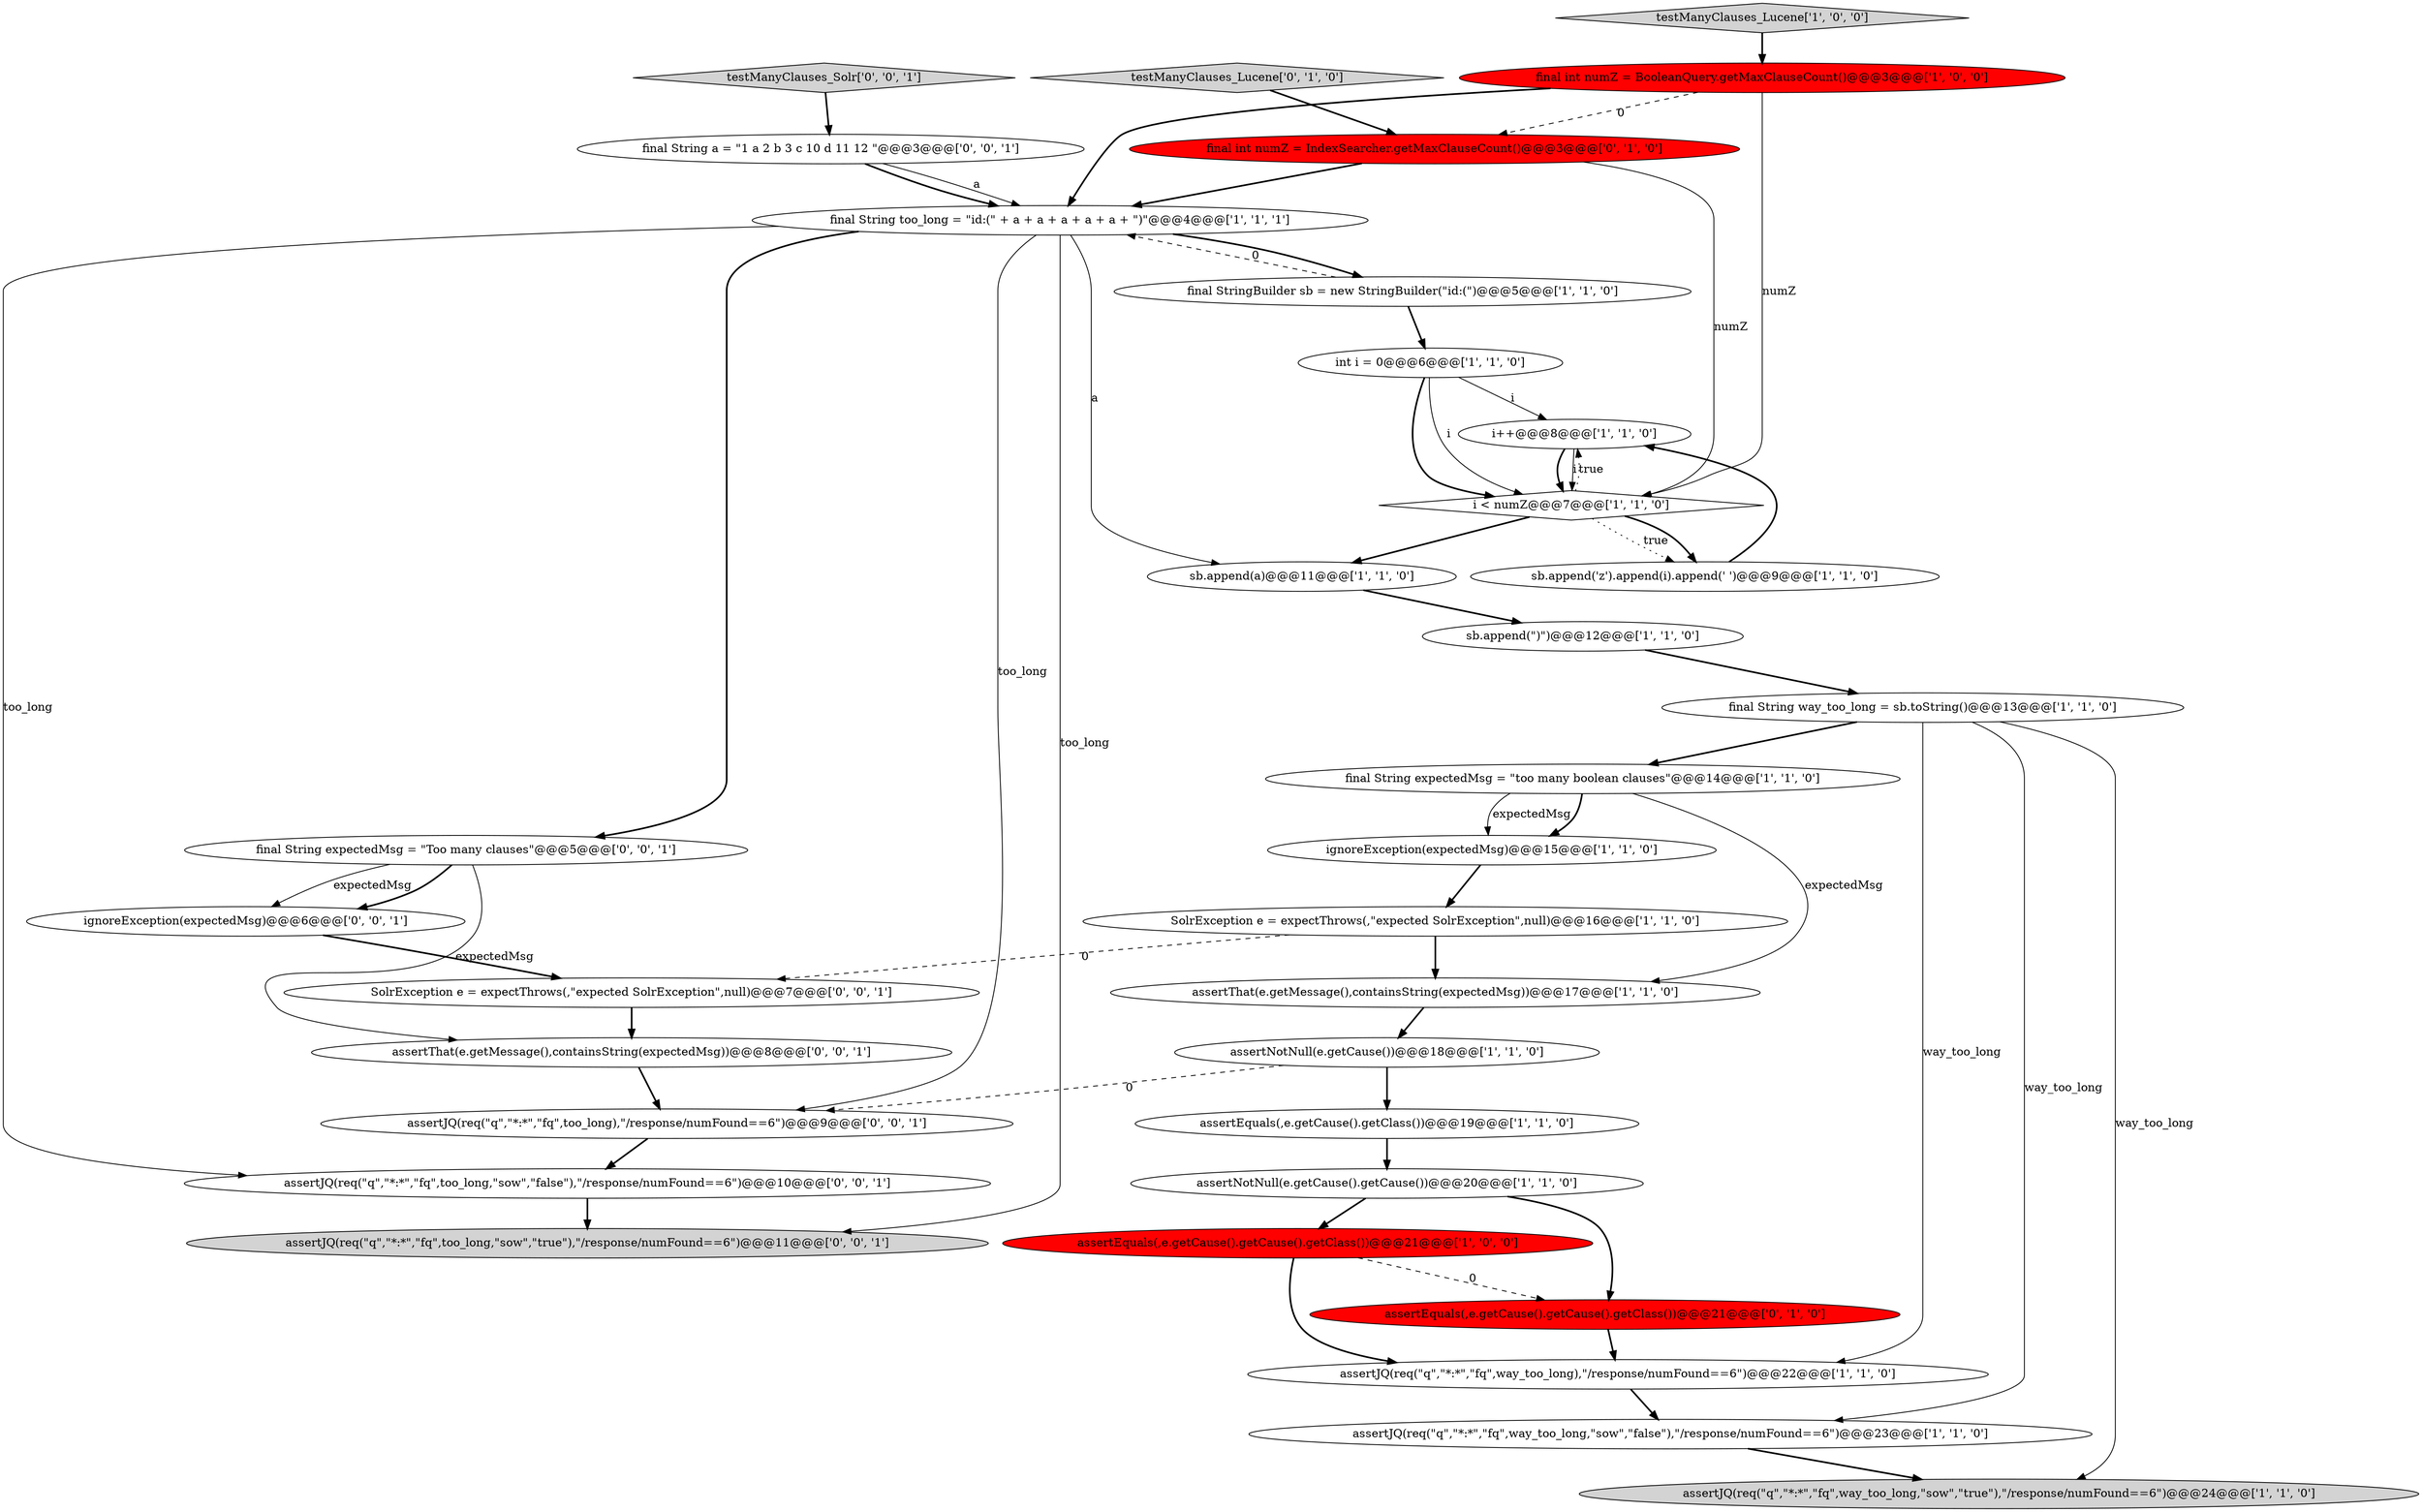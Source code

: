 digraph {
28 [style = filled, label = "ignoreException(expectedMsg)@@@6@@@['0', '0', '1']", fillcolor = white, shape = ellipse image = "AAA0AAABBB3BBB"];
0 [style = filled, label = "i++@@@8@@@['1', '1', '0']", fillcolor = white, shape = ellipse image = "AAA0AAABBB1BBB"];
3 [style = filled, label = "assertNotNull(e.getCause())@@@18@@@['1', '1', '0']", fillcolor = white, shape = ellipse image = "AAA0AAABBB1BBB"];
22 [style = filled, label = "testManyClauses_Lucene['0', '1', '0']", fillcolor = lightgray, shape = diamond image = "AAA0AAABBB2BBB"];
32 [style = filled, label = "assertJQ(req(\"q\",\"*:*\",\"fq\",too_long,\"sow\",\"true\"),\"/response/numFound==6\")@@@11@@@['0', '0', '1']", fillcolor = lightgray, shape = ellipse image = "AAA0AAABBB3BBB"];
7 [style = filled, label = "ignoreException(expectedMsg)@@@15@@@['1', '1', '0']", fillcolor = white, shape = ellipse image = "AAA0AAABBB1BBB"];
27 [style = filled, label = "final String a = \"1 a 2 b 3 c 10 d 11 12 \"@@@3@@@['0', '0', '1']", fillcolor = white, shape = ellipse image = "AAA0AAABBB3BBB"];
8 [style = filled, label = "assertThat(e.getMessage(),containsString(expectedMsg))@@@17@@@['1', '1', '0']", fillcolor = white, shape = ellipse image = "AAA0AAABBB1BBB"];
14 [style = filled, label = "final StringBuilder sb = new StringBuilder(\"id:(\")@@@5@@@['1', '1', '0']", fillcolor = white, shape = ellipse image = "AAA0AAABBB1BBB"];
17 [style = filled, label = "final String expectedMsg = \"too many boolean clauses\"@@@14@@@['1', '1', '0']", fillcolor = white, shape = ellipse image = "AAA0AAABBB1BBB"];
13 [style = filled, label = "final String too_long = \"id:(\" + a + a + a + a + a + \")\"@@@4@@@['1', '1', '1']", fillcolor = white, shape = ellipse image = "AAA0AAABBB1BBB"];
1 [style = filled, label = "sb.append('z').append(i).append(' ')@@@9@@@['1', '1', '0']", fillcolor = white, shape = ellipse image = "AAA0AAABBB1BBB"];
9 [style = filled, label = "final String way_too_long = sb.toString()@@@13@@@['1', '1', '0']", fillcolor = white, shape = ellipse image = "AAA0AAABBB1BBB"];
11 [style = filled, label = "SolrException e = expectThrows(,\"expected SolrException\",null)@@@16@@@['1', '1', '0']", fillcolor = white, shape = ellipse image = "AAA0AAABBB1BBB"];
15 [style = filled, label = "int i = 0@@@6@@@['1', '1', '0']", fillcolor = white, shape = ellipse image = "AAA0AAABBB1BBB"];
18 [style = filled, label = "final int numZ = BooleanQuery.getMaxClauseCount()@@@3@@@['1', '0', '0']", fillcolor = red, shape = ellipse image = "AAA1AAABBB1BBB"];
19 [style = filled, label = "sb.append(a)@@@11@@@['1', '1', '0']", fillcolor = white, shape = ellipse image = "AAA0AAABBB1BBB"];
12 [style = filled, label = "assertEquals(,e.getCause().getClass())@@@19@@@['1', '1', '0']", fillcolor = white, shape = ellipse image = "AAA0AAABBB1BBB"];
25 [style = filled, label = "testManyClauses_Solr['0', '0', '1']", fillcolor = lightgray, shape = diamond image = "AAA0AAABBB3BBB"];
31 [style = filled, label = "assertJQ(req(\"q\",\"*:*\",\"fq\",too_long,\"sow\",\"false\"),\"/response/numFound==6\")@@@10@@@['0', '0', '1']", fillcolor = white, shape = ellipse image = "AAA0AAABBB3BBB"];
2 [style = filled, label = "assertJQ(req(\"q\",\"*:*\",\"fq\",way_too_long,\"sow\",\"true\"),\"/response/numFound==6\")@@@24@@@['1', '1', '0']", fillcolor = lightgray, shape = ellipse image = "AAA0AAABBB1BBB"];
26 [style = filled, label = "assertThat(e.getMessage(),containsString(expectedMsg))@@@8@@@['0', '0', '1']", fillcolor = white, shape = ellipse image = "AAA0AAABBB3BBB"];
33 [style = filled, label = "final String expectedMsg = \"Too many clauses\"@@@5@@@['0', '0', '1']", fillcolor = white, shape = ellipse image = "AAA0AAABBB3BBB"];
23 [style = filled, label = "final int numZ = IndexSearcher.getMaxClauseCount()@@@3@@@['0', '1', '0']", fillcolor = red, shape = ellipse image = "AAA1AAABBB2BBB"];
20 [style = filled, label = "sb.append(\")\")@@@12@@@['1', '1', '0']", fillcolor = white, shape = ellipse image = "AAA0AAABBB1BBB"];
10 [style = filled, label = "testManyClauses_Lucene['1', '0', '0']", fillcolor = lightgray, shape = diamond image = "AAA0AAABBB1BBB"];
16 [style = filled, label = "i < numZ@@@7@@@['1', '1', '0']", fillcolor = white, shape = diamond image = "AAA0AAABBB1BBB"];
21 [style = filled, label = "assertNotNull(e.getCause().getCause())@@@20@@@['1', '1', '0']", fillcolor = white, shape = ellipse image = "AAA0AAABBB1BBB"];
24 [style = filled, label = "assertEquals(,e.getCause().getCause().getClass())@@@21@@@['0', '1', '0']", fillcolor = red, shape = ellipse image = "AAA1AAABBB2BBB"];
30 [style = filled, label = "SolrException e = expectThrows(,\"expected SolrException\",null)@@@7@@@['0', '0', '1']", fillcolor = white, shape = ellipse image = "AAA0AAABBB3BBB"];
5 [style = filled, label = "assertEquals(,e.getCause().getCause().getClass())@@@21@@@['1', '0', '0']", fillcolor = red, shape = ellipse image = "AAA1AAABBB1BBB"];
4 [style = filled, label = "assertJQ(req(\"q\",\"*:*\",\"fq\",way_too_long),\"/response/numFound==6\")@@@22@@@['1', '1', '0']", fillcolor = white, shape = ellipse image = "AAA0AAABBB1BBB"];
6 [style = filled, label = "assertJQ(req(\"q\",\"*:*\",\"fq\",way_too_long,\"sow\",\"false\"),\"/response/numFound==6\")@@@23@@@['1', '1', '0']", fillcolor = white, shape = ellipse image = "AAA0AAABBB1BBB"];
29 [style = filled, label = "assertJQ(req(\"q\",\"*:*\",\"fq\",too_long),\"/response/numFound==6\")@@@9@@@['0', '0', '1']", fillcolor = white, shape = ellipse image = "AAA0AAABBB3BBB"];
3->29 [style = dashed, label="0"];
27->13 [style = bold, label=""];
10->18 [style = bold, label=""];
0->16 [style = bold, label=""];
7->11 [style = bold, label=""];
17->7 [style = solid, label="expectedMsg"];
27->13 [style = solid, label="a"];
33->28 [style = solid, label="expectedMsg"];
28->30 [style = bold, label=""];
33->26 [style = solid, label="expectedMsg"];
20->9 [style = bold, label=""];
4->6 [style = bold, label=""];
12->21 [style = bold, label=""];
31->32 [style = bold, label=""];
19->20 [style = bold, label=""];
33->28 [style = bold, label=""];
26->29 [style = bold, label=""];
29->31 [style = bold, label=""];
8->3 [style = bold, label=""];
30->26 [style = bold, label=""];
5->24 [style = dashed, label="0"];
18->16 [style = solid, label="numZ"];
9->17 [style = bold, label=""];
21->24 [style = bold, label=""];
9->4 [style = solid, label="way_too_long"];
1->0 [style = bold, label=""];
17->8 [style = solid, label="expectedMsg"];
3->12 [style = bold, label=""];
13->32 [style = solid, label="too_long"];
16->19 [style = bold, label=""];
15->16 [style = bold, label=""];
15->0 [style = solid, label="i"];
13->29 [style = solid, label="too_long"];
22->23 [style = bold, label=""];
13->31 [style = solid, label="too_long"];
14->13 [style = dashed, label="0"];
6->2 [style = bold, label=""];
17->7 [style = bold, label=""];
25->27 [style = bold, label=""];
21->5 [style = bold, label=""];
24->4 [style = bold, label=""];
16->0 [style = dotted, label="true"];
16->1 [style = dotted, label="true"];
16->1 [style = bold, label=""];
0->16 [style = solid, label="i"];
23->13 [style = bold, label=""];
18->23 [style = dashed, label="0"];
15->16 [style = solid, label="i"];
5->4 [style = bold, label=""];
18->13 [style = bold, label=""];
9->6 [style = solid, label="way_too_long"];
11->8 [style = bold, label=""];
13->19 [style = solid, label="a"];
14->15 [style = bold, label=""];
9->2 [style = solid, label="way_too_long"];
11->30 [style = dashed, label="0"];
13->33 [style = bold, label=""];
13->14 [style = bold, label=""];
23->16 [style = solid, label="numZ"];
}
